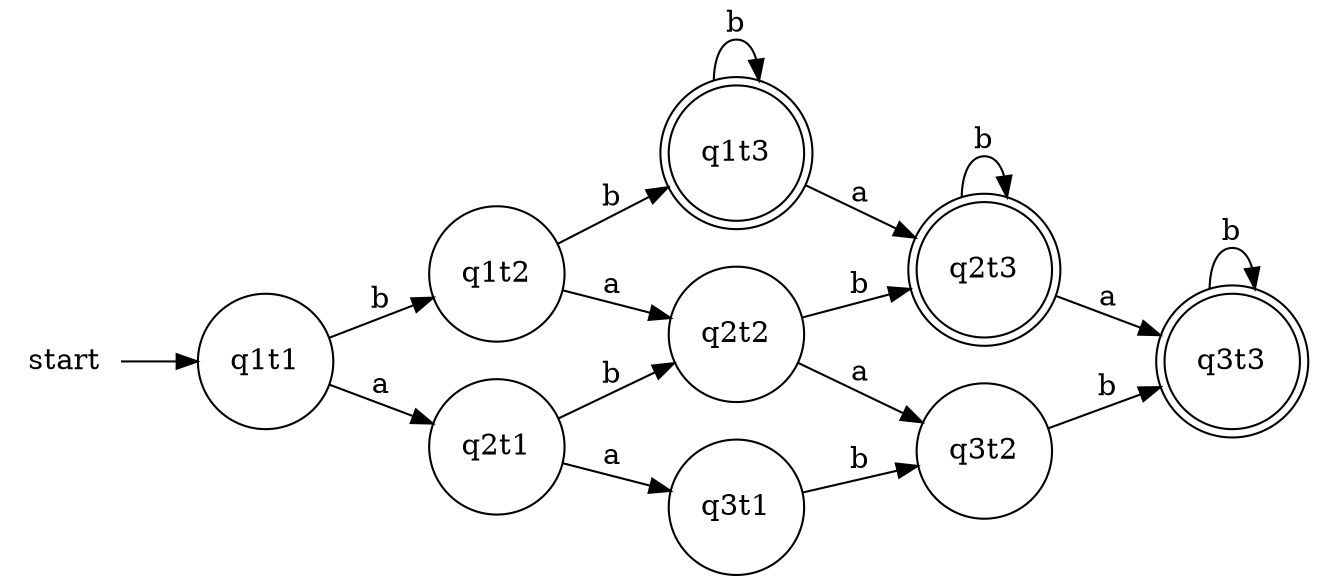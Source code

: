 digraph G {
  rankdir = LR;
  node [shape = none]; start;
  node [shape = circle]; q1t1 q1t2 q2t1 q2t2 q3t1 q3t2;
  node [shape = doublecircle]; q1t3 q2t3 q3t3;
  start -> q1t1;
  q1t1 -> q2t1 [label = "a"];
  q1t1 -> q1t2 [label = "b"];
  q1t2 -> q2t2 [label = "a"];
  q1t2 -> q1t3 [label = "b"];
  q1t3 -> q2t3 [label = "a"];
  q1t3 -> q1t3 [label = "b"];
  q2t1 -> q3t1 [label = "a"];
  q2t1 -> q2t2 [label = "b"];
  q2t2 -> q3t2 [label = "a"];
  q2t2 -> q2t3 [label = "b"];
  q2t3 -> q3t3 [label = "a"];
  q2t3 -> q2t3 [label = "b"];
  q3t1 -> q3t2 [label = "b"];
  q3t2 -> q3t3 [label = "b"];
  q3t3 -> q3t3 [label = "b"]; 
}